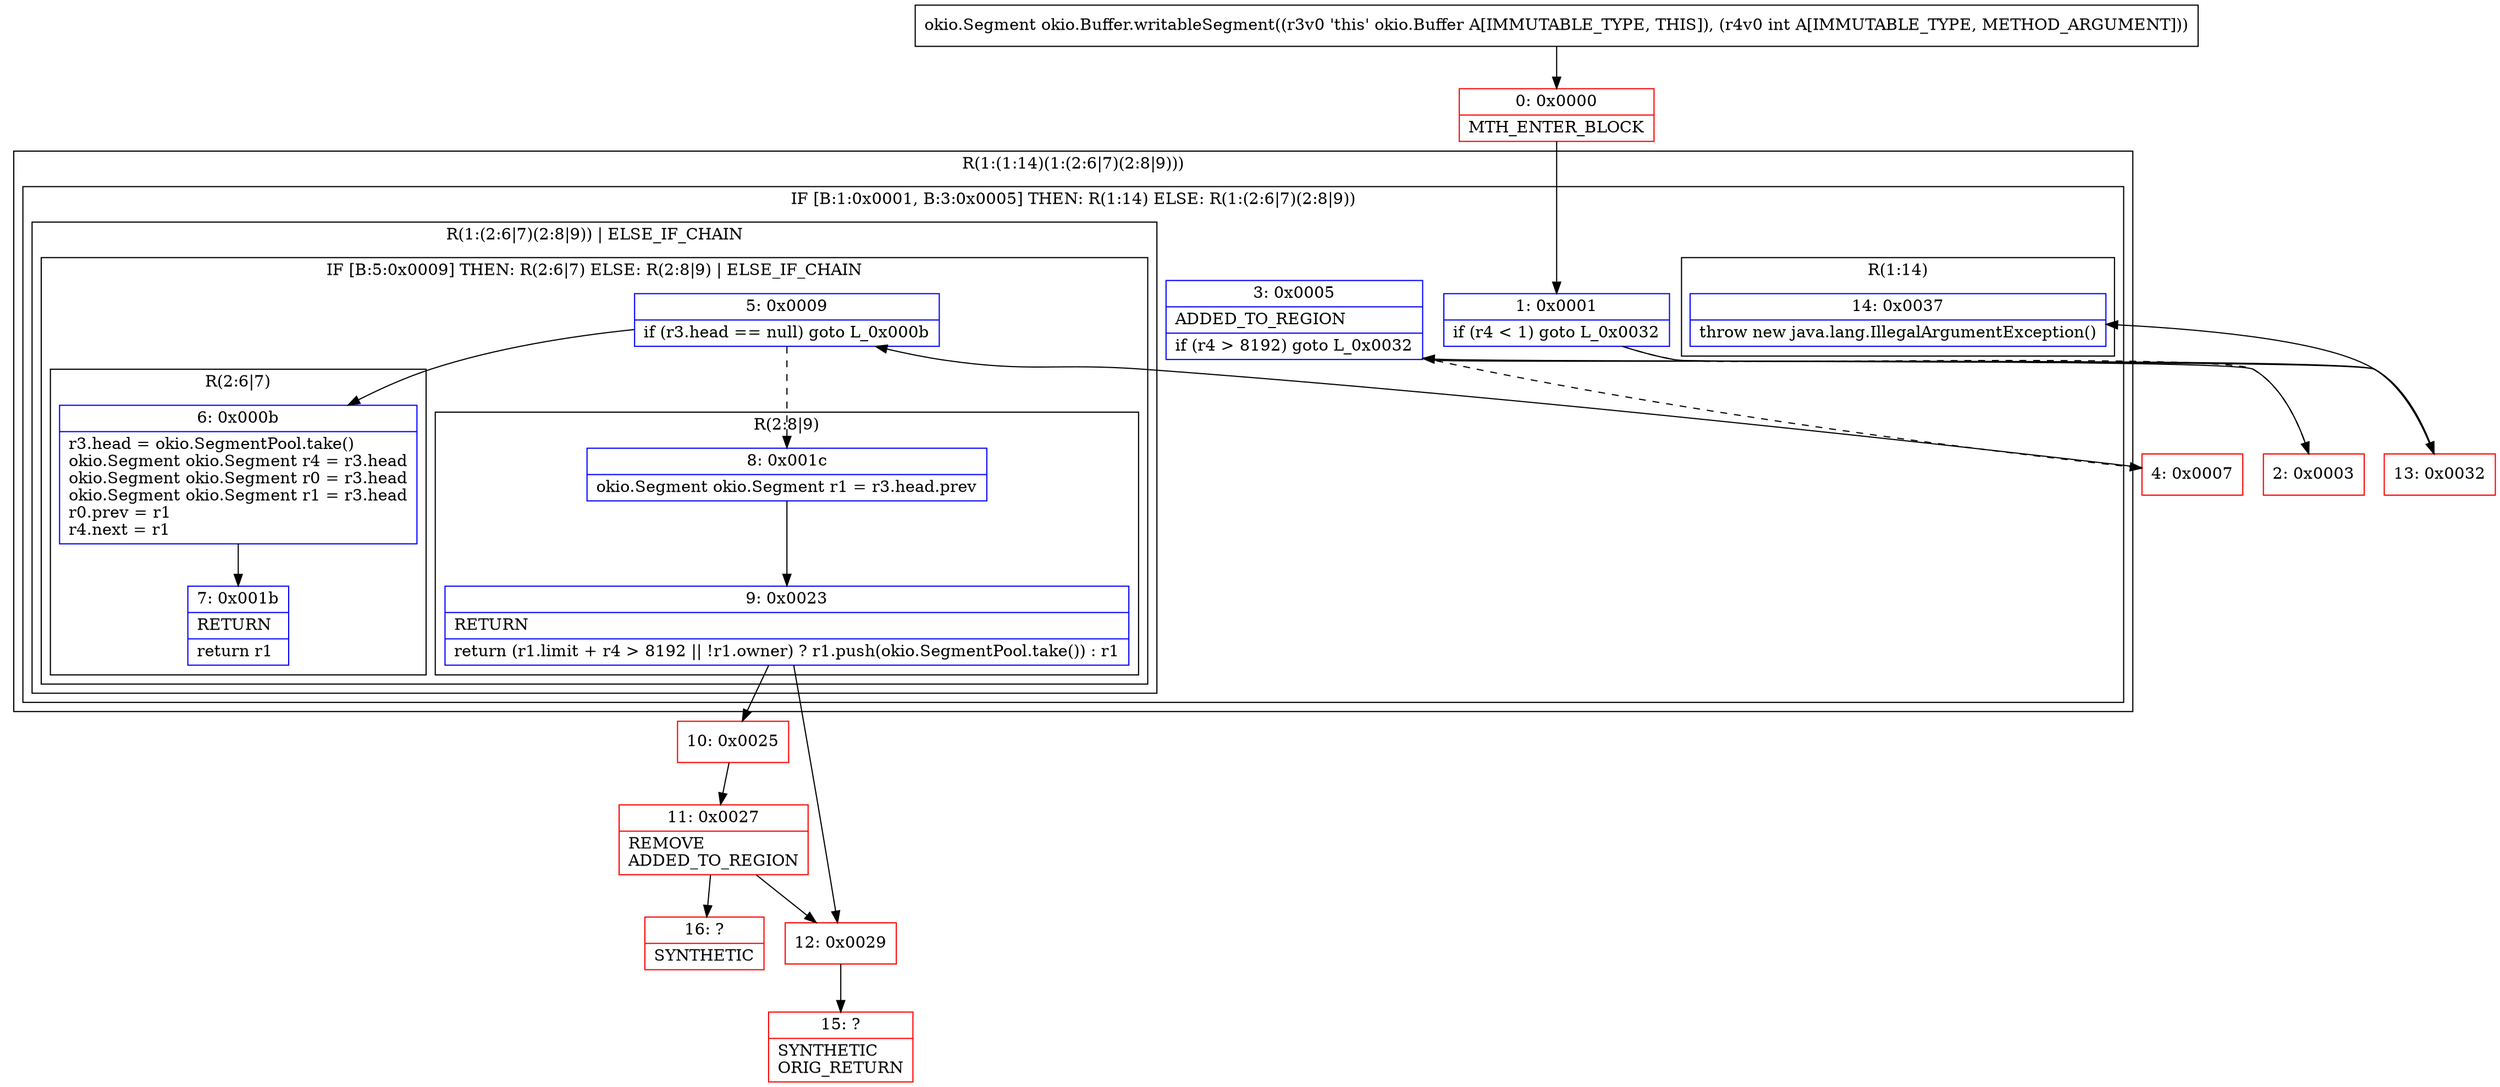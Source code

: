 digraph "CFG forokio.Buffer.writableSegment(I)Lokio\/Segment;" {
subgraph cluster_Region_1579605858 {
label = "R(1:(1:14)(1:(2:6|7)(2:8|9)))";
node [shape=record,color=blue];
subgraph cluster_IfRegion_382183499 {
label = "IF [B:1:0x0001, B:3:0x0005] THEN: R(1:14) ELSE: R(1:(2:6|7)(2:8|9))";
node [shape=record,color=blue];
Node_1 [shape=record,label="{1\:\ 0x0001|if (r4 \< 1) goto L_0x0032\l}"];
Node_3 [shape=record,label="{3\:\ 0x0005|ADDED_TO_REGION\l|if (r4 \> 8192) goto L_0x0032\l}"];
subgraph cluster_Region_1284858323 {
label = "R(1:14)";
node [shape=record,color=blue];
Node_14 [shape=record,label="{14\:\ 0x0037|throw new java.lang.IllegalArgumentException()\l}"];
}
subgraph cluster_Region_80937426 {
label = "R(1:(2:6|7)(2:8|9)) | ELSE_IF_CHAIN\l";
node [shape=record,color=blue];
subgraph cluster_IfRegion_1827017701 {
label = "IF [B:5:0x0009] THEN: R(2:6|7) ELSE: R(2:8|9) | ELSE_IF_CHAIN\l";
node [shape=record,color=blue];
Node_5 [shape=record,label="{5\:\ 0x0009|if (r3.head == null) goto L_0x000b\l}"];
subgraph cluster_Region_1284205380 {
label = "R(2:6|7)";
node [shape=record,color=blue];
Node_6 [shape=record,label="{6\:\ 0x000b|r3.head = okio.SegmentPool.take()\lokio.Segment okio.Segment r4 = r3.head\lokio.Segment okio.Segment r0 = r3.head\lokio.Segment okio.Segment r1 = r3.head\lr0.prev = r1\lr4.next = r1\l}"];
Node_7 [shape=record,label="{7\:\ 0x001b|RETURN\l|return r1\l}"];
}
subgraph cluster_Region_910214269 {
label = "R(2:8|9)";
node [shape=record,color=blue];
Node_8 [shape=record,label="{8\:\ 0x001c|okio.Segment okio.Segment r1 = r3.head.prev\l}"];
Node_9 [shape=record,label="{9\:\ 0x0023|RETURN\l|return (r1.limit + r4 \> 8192 \|\| !r1.owner) ? r1.push(okio.SegmentPool.take()) : r1\l}"];
}
}
}
}
}
Node_0 [shape=record,color=red,label="{0\:\ 0x0000|MTH_ENTER_BLOCK\l}"];
Node_2 [shape=record,color=red,label="{2\:\ 0x0003}"];
Node_4 [shape=record,color=red,label="{4\:\ 0x0007}"];
Node_10 [shape=record,color=red,label="{10\:\ 0x0025}"];
Node_11 [shape=record,color=red,label="{11\:\ 0x0027|REMOVE\lADDED_TO_REGION\l}"];
Node_12 [shape=record,color=red,label="{12\:\ 0x0029}"];
Node_13 [shape=record,color=red,label="{13\:\ 0x0032}"];
Node_15 [shape=record,color=red,label="{15\:\ ?|SYNTHETIC\lORIG_RETURN\l}"];
Node_16 [shape=record,color=red,label="{16\:\ ?|SYNTHETIC\l}"];
MethodNode[shape=record,label="{okio.Segment okio.Buffer.writableSegment((r3v0 'this' okio.Buffer A[IMMUTABLE_TYPE, THIS]), (r4v0 int A[IMMUTABLE_TYPE, METHOD_ARGUMENT])) }"];
MethodNode -> Node_0;
Node_1 -> Node_2[style=dashed];
Node_1 -> Node_13;
Node_3 -> Node_4[style=dashed];
Node_3 -> Node_13;
Node_5 -> Node_6;
Node_5 -> Node_8[style=dashed];
Node_6 -> Node_7;
Node_8 -> Node_9;
Node_9 -> Node_10;
Node_9 -> Node_12;
Node_0 -> Node_1;
Node_2 -> Node_3;
Node_4 -> Node_5;
Node_10 -> Node_11;
Node_11 -> Node_12;
Node_11 -> Node_16;
Node_12 -> Node_15;
Node_13 -> Node_14;
}

